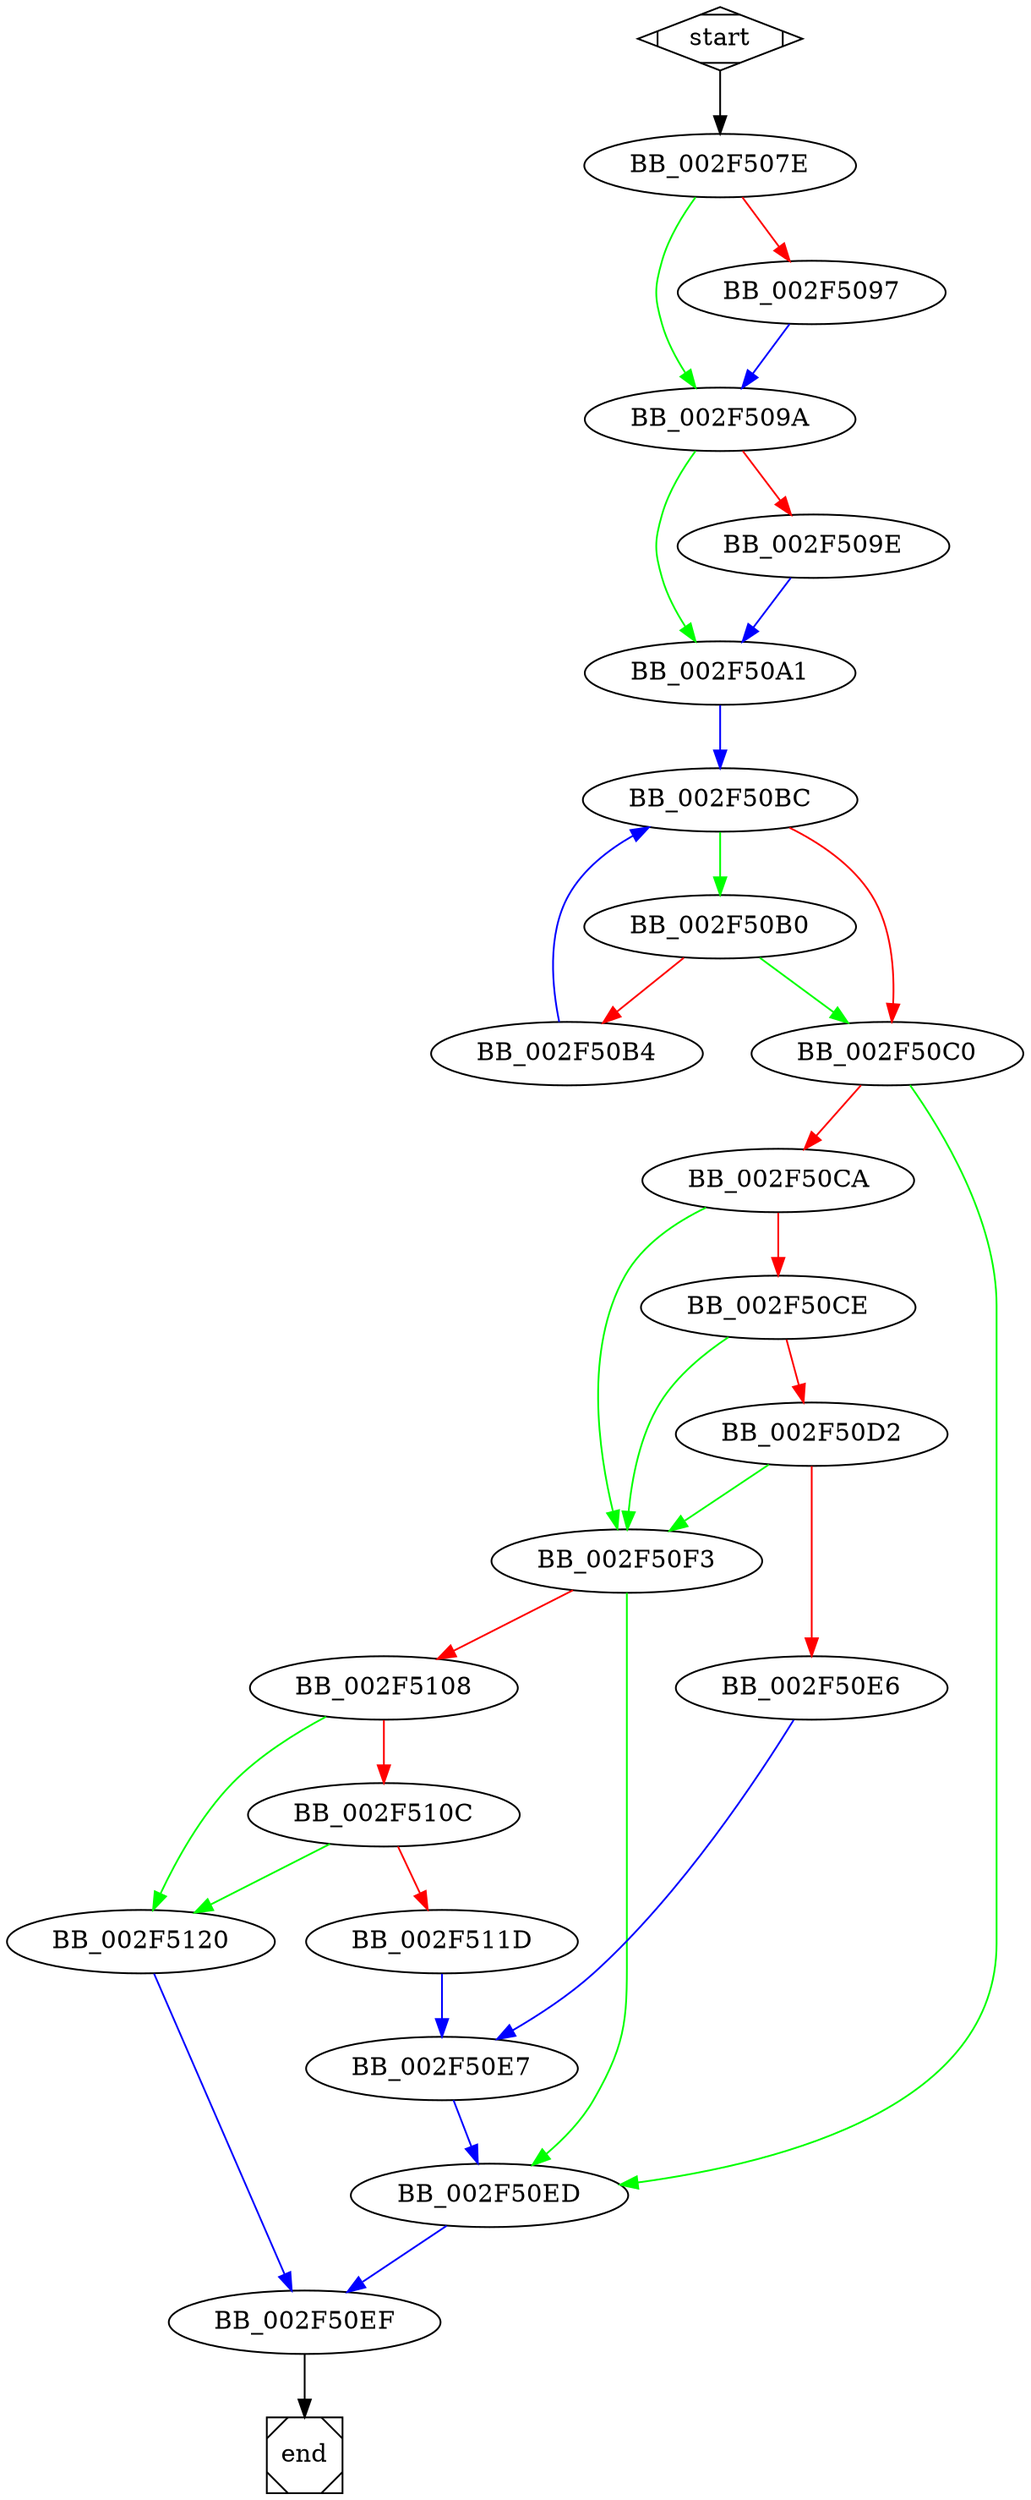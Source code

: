 digraph G {
  start -> BB_002F507E;

  BB_002F507E -> BB_002F5097 [color=red];
  BB_002F507E -> BB_002F509A [color=green];
  
  BB_002F5097 -> BB_002F509A [color=blue];
  
  BB_002F509A -> BB_002F509E [color=red];
  BB_002F509A -> BB_002F50A1 [color=green];
  
  BB_002F509E -> BB_002F50A1 [color=blue];
  
  BB_002F50A1 -> BB_002F50BC [color=blue];
  
  BB_002F50B0 -> BB_002F50B4 [color=red];
  BB_002F50B0 -> BB_002F50C0 [color=green];
  
  BB_002F50B4 -> BB_002F50BC [color=blue];
  
  BB_002F50BC -> BB_002F50C0 [color=red];
  BB_002F50BC -> BB_002F50B0 [color=green];
  
  BB_002F50C0 -> BB_002F50CA [color=red];
  BB_002F50C0 -> BB_002F50ED [color=green];
  
  BB_002F50CA -> BB_002F50CE [color=red];
  BB_002F50CA -> BB_002F50F3 [color=green];
  
  BB_002F50CE -> BB_002F50D2 [color=red];
  BB_002F50CE -> BB_002F50F3 [color=green];
  
  BB_002F50D2 -> BB_002F50E6 [color=red];
  BB_002F50D2 -> BB_002F50F3 [color=green];
  
  BB_002F50E6 -> BB_002F50E7 [color=blue];
  
  BB_002F50E7 -> BB_002F50ED [color=blue];
  
  BB_002F50ED -> BB_002F50EF [color=blue];
  
  BB_002F50EF -> end;
  
  BB_002F50F3 -> BB_002F5108 [color=red];
  BB_002F50F3 -> BB_002F50ED [color=green];
  
  BB_002F5108 -> BB_002F510C [color=red];
  BB_002F5108 -> BB_002F5120 [color=green];
  
  BB_002F510C -> BB_002F511D [color=red];
  BB_002F510C -> BB_002F5120 [color=green];
  
  BB_002F511D -> BB_002F50E7 [color=blue];
  
  BB_002F5120 -> BB_002F50EF [color=blue];
  
  start [shape=Mdiamond];
  end [shape=Msquare];
}
